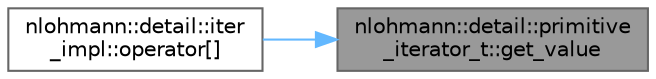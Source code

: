 digraph "nlohmann::detail::primitive_iterator_t::get_value"
{
 // LATEX_PDF_SIZE
  bgcolor="transparent";
  edge [fontname=Helvetica,fontsize=10,labelfontname=Helvetica,labelfontsize=10];
  node [fontname=Helvetica,fontsize=10,shape=box,height=0.2,width=0.4];
  rankdir="RL";
  Node1 [label="nlohmann::detail::primitive\l_iterator_t::get_value",height=0.2,width=0.4,color="gray40", fillcolor="grey60", style="filled", fontcolor="black",tooltip=" "];
  Node1 -> Node2 [dir="back",color="steelblue1",style="solid"];
  Node2 [label="nlohmann::detail::iter\l_impl::operator[]",height=0.2,width=0.4,color="grey40", fillcolor="white", style="filled",URL="$a02011.html#ac0b9276f1102ed4b9cd3f5f56287e3ce",tooltip="access to successor"];
}
